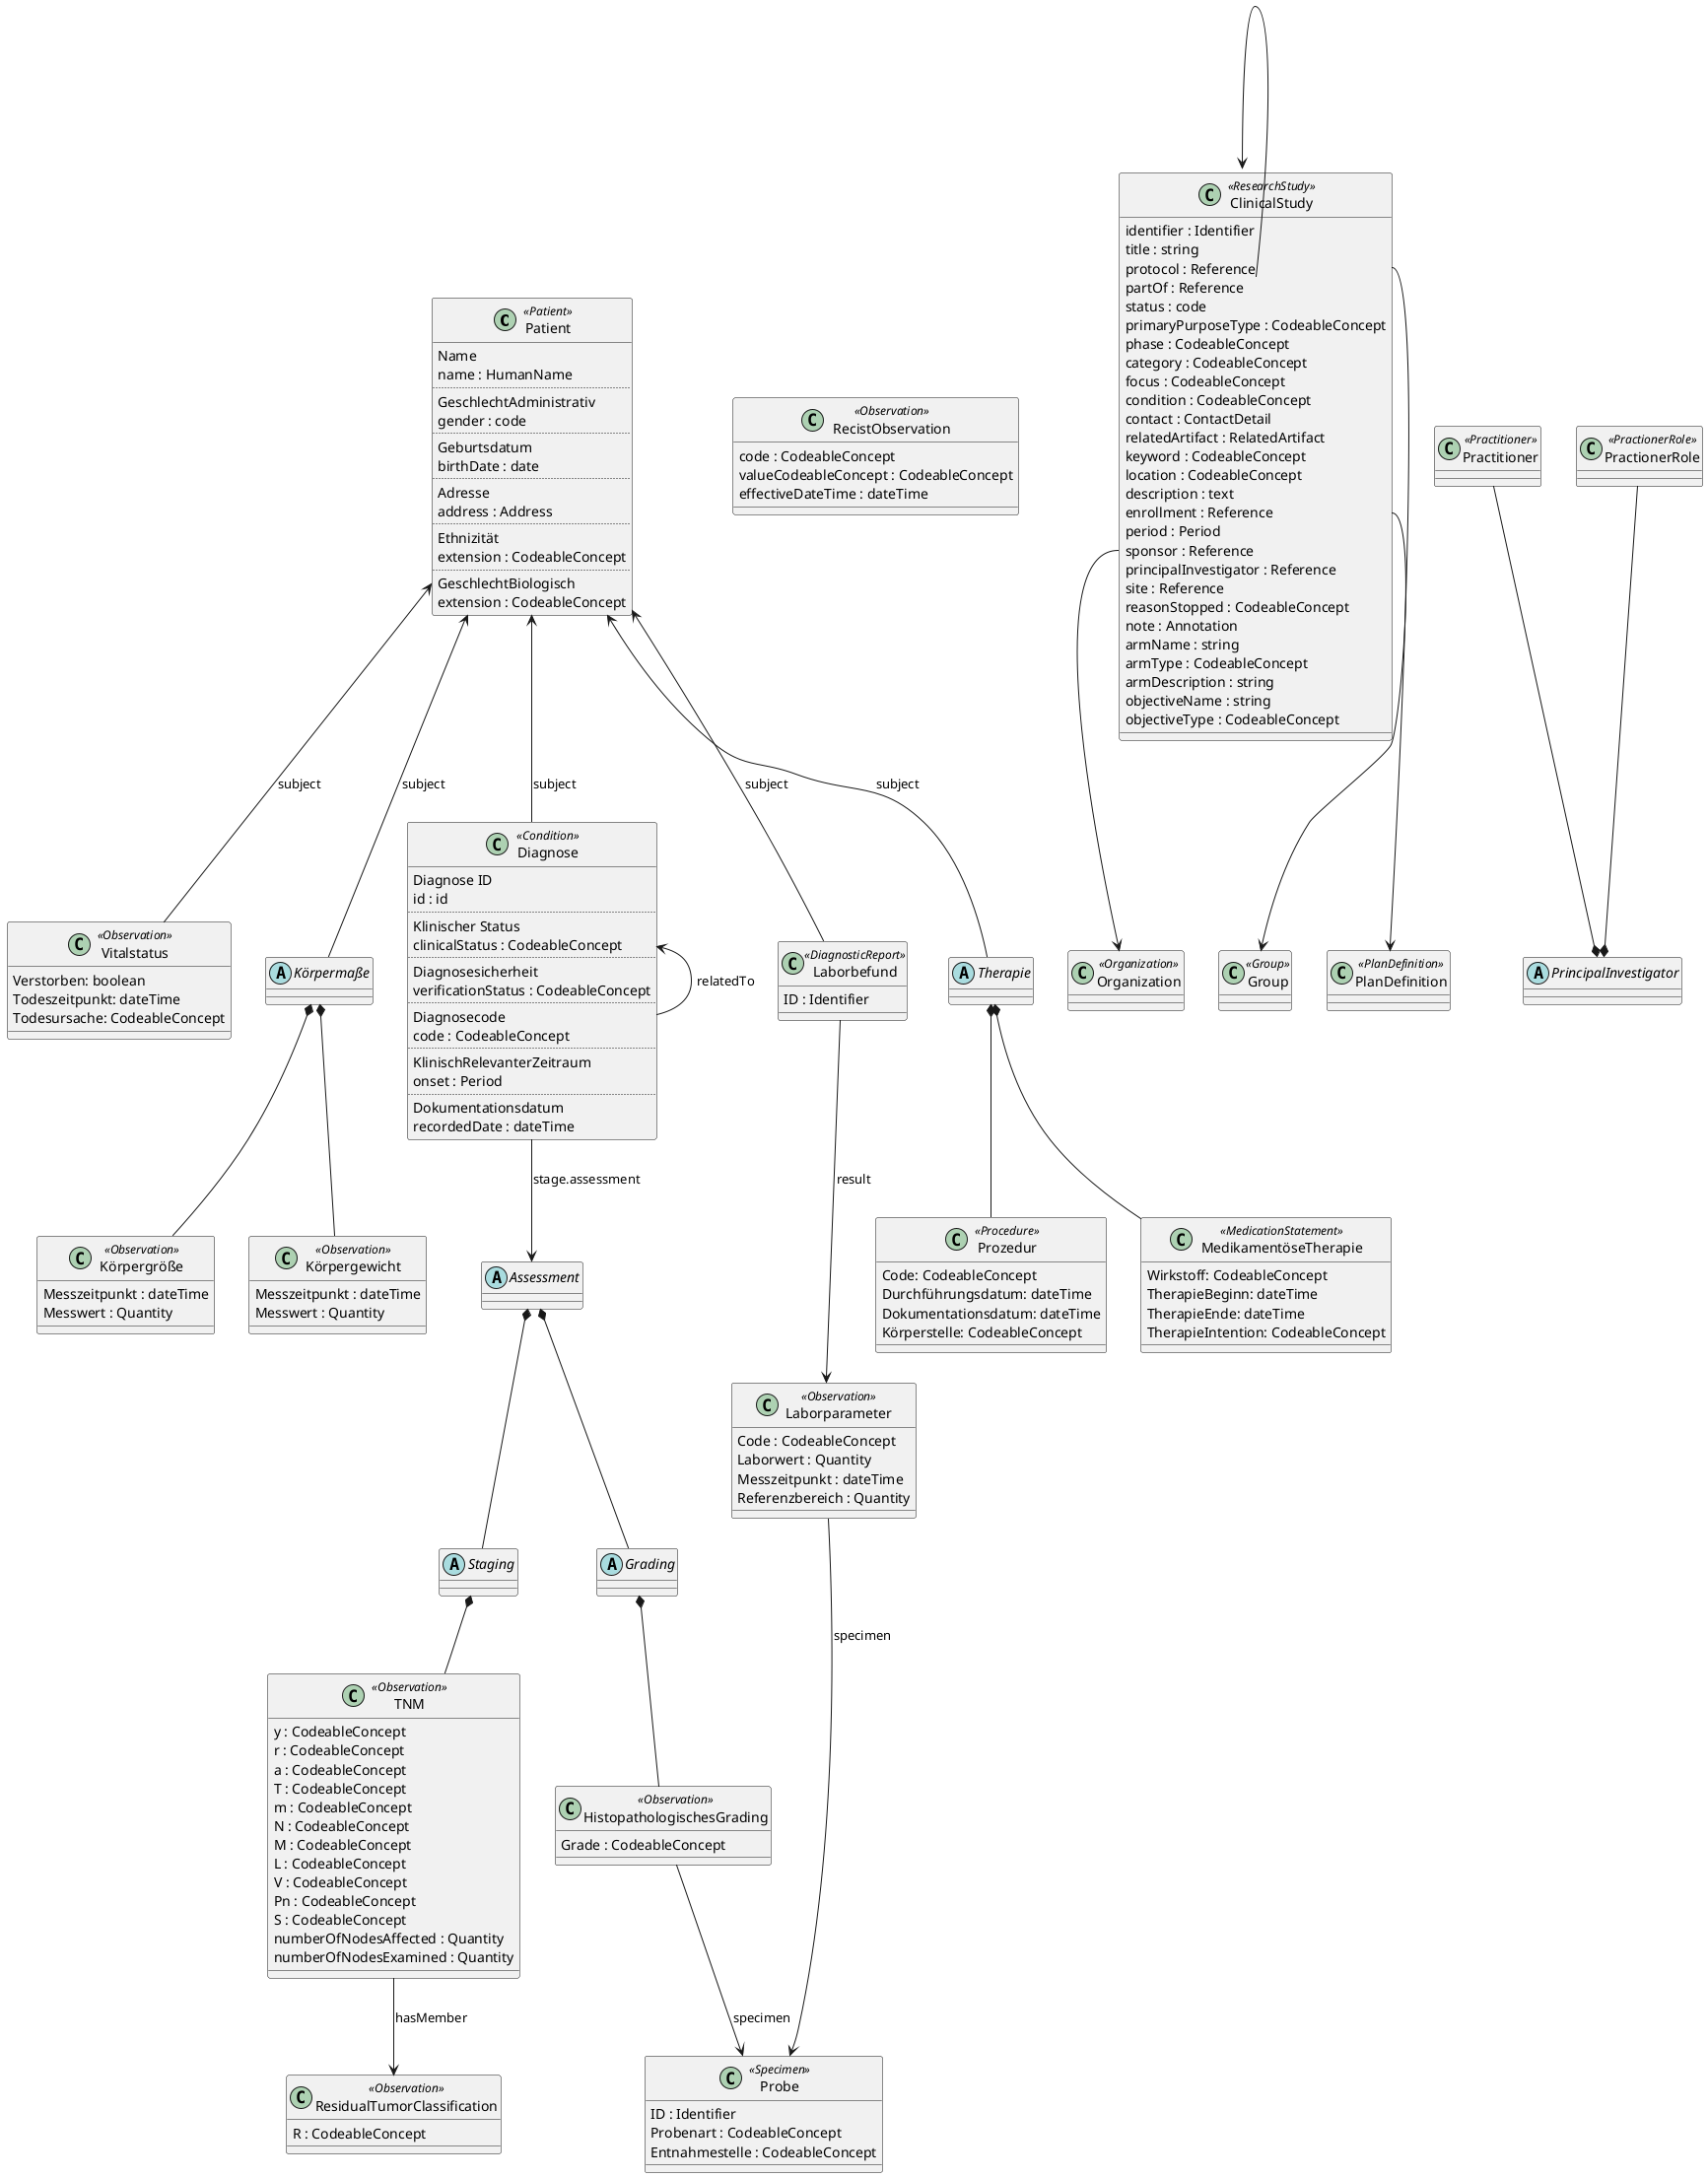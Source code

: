 @startuml "GOLD"
skinparam groupInheritance 2

class Patient <<Patient>> {
    Name
    name : HumanName
    ..
    GeschlechtAdministrativ
    gender : code
    ..
    Geburtsdatum
    birthDate : date
    ..
    Adresse
    address : Address
    ..
    Ethnizität
    extension : CodeableConcept
    ..
    GeschlechtBiologisch
    extension : CodeableConcept
}

class Vitalstatus <<Observation>> {
    Verstorben: boolean
    Todeszeitpunkt: dateTime
    Todesursache: CodeableConcept
}

Patient <-- Vitalstatus : subject

abstract Körpermaße {

}

Patient <-- Körpermaße : subject

class Körpergröße <<Observation>> {
    Messzeitpunkt : dateTime
    Messwert : Quantity
}

Körpermaße *-- Körpergröße

class Körpergewicht <<Observation>> {
    Messzeitpunkt : dateTime
    Messwert : Quantity
}

Körpermaße *-- Körpergewicht

class Diagnose <<Condition>> {
    Diagnose ID
    id : id
    ..
    Klinischer Status
    clinicalStatus : CodeableConcept
    ..
    Diagnosesicherheit
    verificationStatus : CodeableConcept
    ..
    Diagnosecode
    code : CodeableConcept
    ..
    KlinischRelevanterZeitraum
    onset : Period
    ..
    Dokumentationsdatum
    recordedDate : dateTime
}

Patient <-- Diagnose : subject
Diagnose <-- Diagnose : "relatedTo"

class RecistObservation <<Observation>> {
    code : CodeableConcept
    valueCodeableConcept : CodeableConcept
    effectiveDateTime : dateTime
}



class Laborbefund <<DiagnosticReport>> {
    ID : Identifier
}

Patient <-- Laborbefund : subject

class Laborparameter <<Observation>> {
    Code : CodeableConcept
    Laborwert : Quantity
    Messzeitpunkt : dateTime
    Referenzbereich : Quantity
}

class Probe <<Specimen>> {
    ID : Identifier
    Probenart : CodeableConcept
    Entnahmestelle : CodeableConcept
}

Laborbefund --> Laborparameter : result
Laborparameter --> Probe : specimen

abstract Assessment {

}

abstract Staging {

}

abstract Grading {

}

class TNM <<Observation>> {
    y : CodeableConcept
    r : CodeableConcept
    a : CodeableConcept
    T : CodeableConcept
    m : CodeableConcept
    N : CodeableConcept
    M : CodeableConcept
    L : CodeableConcept
    V : CodeableConcept
    Pn : CodeableConcept
    S : CodeableConcept
    numberOfNodesAffected : Quantity
    numberOfNodesExamined : Quantity
}

class ResidualTumorClassification <<Observation>> {
    R : CodeableConcept
}

TNM --> ResidualTumorClassification : hasMember

class HistopathologischesGrading <<Observation>> {
    Grade : CodeableConcept
}

Assessment *-- Staging
Assessment *-- Grading
Staging *-- TNM
Grading *-- HistopathologischesGrading
Diagnose --> Assessment : stage.assessment
HistopathologischesGrading --> Probe : specimen

abstract Therapie {

}

class Prozedur <<Procedure>> {
    Code: CodeableConcept
    Durchführungsdatum: dateTime
    Dokumentationsdatum: dateTime
    Körperstelle: CodeableConcept
}

Therapie *-- Prozedur

class MedikamentöseTherapie <<MedicationStatement>> {
    Wirkstoff: CodeableConcept
    TherapieBeginn: dateTime
    TherapieEnde: dateTime
    TherapieIntention: CodeableConcept
}

Therapie *-- MedikamentöseTherapie
Patient <-- Therapie : subject

class ClinicalStudy <<ResearchStudy>> {
    identifier : Identifier
    title : string
    protocol : Reference
    partOf : Reference
    status : code 
    primaryPurposeType : CodeableConcept
    phase : CodeableConcept
    category : CodeableConcept
    focus : CodeableConcept
    condition : CodeableConcept
    contact : ContactDetail
    relatedArtifact : RelatedArtifact
    keyword : CodeableConcept
    location : CodeableConcept
    description : text
    enrollment : Reference 
    period : Period
    sponsor : Reference
    principalInvestigator : Reference
    site : Reference
    reasonStopped : CodeableConcept
    note : Annotation
    armName : string
    armType : CodeableConcept
    armDescription : string
    objectiveName : string
    objectiveType : CodeableConcept
}

abstract PrincipalInvestigator 
class Practitioner <<Practitioner>> {

}

class PractionerRole <<PractionerRole>> {

}

Practitioner --* PrincipalInvestigator
PractionerRole --* PrincipalInvestigator

class Organization <<Organization>> {

}

class Group <<Group>> {

}

class PlanDefinition <<PlanDefinition>> {

}

ClinicalStudy::sponsor --> Organization
ClinicalStudy::enrollment --> Group
ClinicalStudy::protocol --> PlanDefinition
ClinicalStudy::partOf --> ClinicalStudy

@enduml